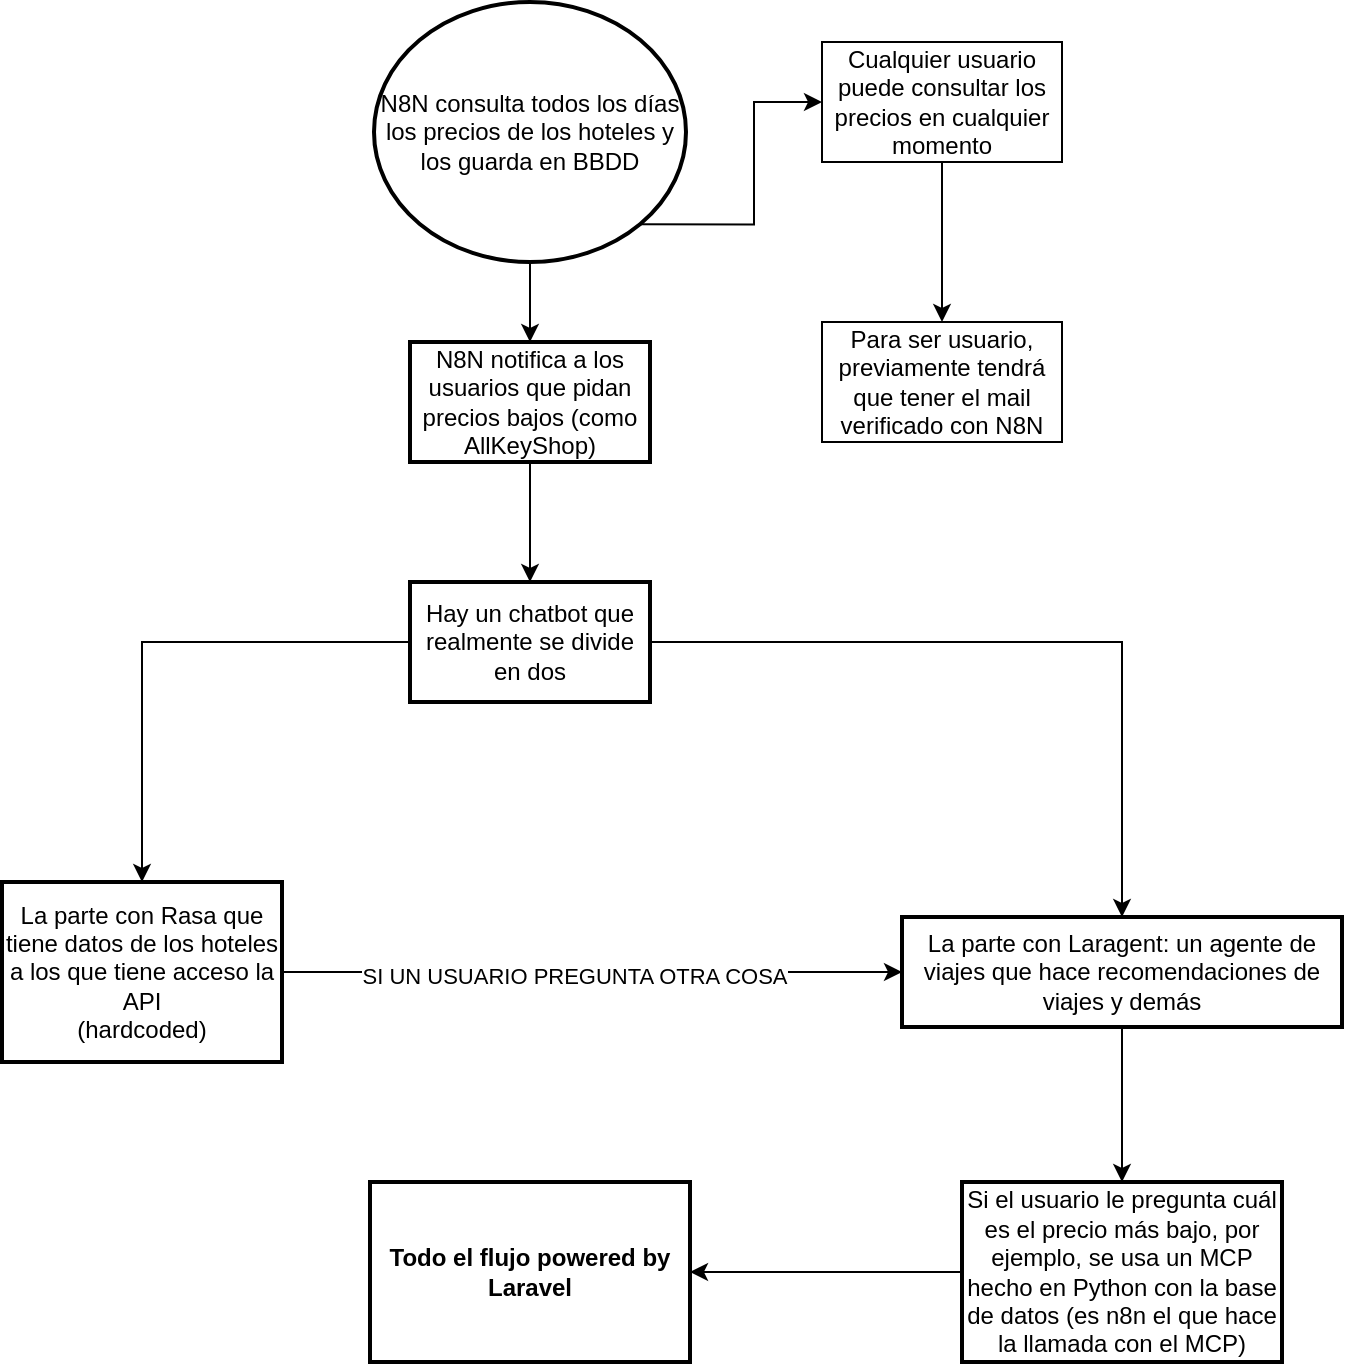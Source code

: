<mxfile version="27.1.5">
  <diagram name="Página-1" id="2Si6IOlOx03iswHGUeGR">
    <mxGraphModel dx="1426" dy="1918" grid="1" gridSize="10" guides="1" tooltips="1" connect="1" arrows="1" fold="1" page="1" pageScale="1" pageWidth="827" pageHeight="1169" math="0" shadow="0">
      <root>
        <mxCell id="0" />
        <mxCell id="1" parent="0" />
        <mxCell id="QlAascM8VkgeOsBPRstS-6" value="" style="edgeStyle=orthogonalEdgeStyle;rounded=0;orthogonalLoop=1;jettySize=auto;html=1;" parent="1" source="QlAascM8VkgeOsBPRstS-4" target="QlAascM8VkgeOsBPRstS-5" edge="1">
          <mxGeometry relative="1" as="geometry" />
        </mxCell>
        <mxCell id="QlAascM8VkgeOsBPRstS-20" style="edgeStyle=orthogonalEdgeStyle;rounded=0;orthogonalLoop=1;jettySize=auto;html=1;exitX=0.855;exitY=0.855;exitDx=0;exitDy=0;exitPerimeter=0;" parent="1" source="QlAascM8VkgeOsBPRstS-4" target="QlAascM8VkgeOsBPRstS-19" edge="1">
          <mxGeometry relative="1" as="geometry" />
        </mxCell>
        <mxCell id="QlAascM8VkgeOsBPRstS-4" value="N8N consulta todos los días los precios de los hoteles y los guarda en BBDD" style="strokeWidth=2;html=1;shape=mxgraph.flowchart.start_2;whiteSpace=wrap;" parent="1" vertex="1">
          <mxGeometry x="336" y="-1160" width="156" height="130" as="geometry" />
        </mxCell>
        <mxCell id="QlAascM8VkgeOsBPRstS-8" value="" style="edgeStyle=orthogonalEdgeStyle;rounded=0;orthogonalLoop=1;jettySize=auto;html=1;" parent="1" source="QlAascM8VkgeOsBPRstS-5" target="QlAascM8VkgeOsBPRstS-7" edge="1">
          <mxGeometry relative="1" as="geometry" />
        </mxCell>
        <mxCell id="QlAascM8VkgeOsBPRstS-5" value="N8N notifica a los usuarios que pidan precios bajos (como AllKeyShop)" style="whiteSpace=wrap;html=1;strokeWidth=2;" parent="1" vertex="1">
          <mxGeometry x="354" y="-990" width="120" height="60" as="geometry" />
        </mxCell>
        <mxCell id="QlAascM8VkgeOsBPRstS-10" value="" style="edgeStyle=orthogonalEdgeStyle;rounded=0;orthogonalLoop=1;jettySize=auto;html=1;" parent="1" source="QlAascM8VkgeOsBPRstS-7" target="QlAascM8VkgeOsBPRstS-9" edge="1">
          <mxGeometry relative="1" as="geometry" />
        </mxCell>
        <mxCell id="QlAascM8VkgeOsBPRstS-12" value="" style="edgeStyle=orthogonalEdgeStyle;rounded=0;orthogonalLoop=1;jettySize=auto;html=1;" parent="1" source="QlAascM8VkgeOsBPRstS-7" target="QlAascM8VkgeOsBPRstS-11" edge="1">
          <mxGeometry relative="1" as="geometry" />
        </mxCell>
        <mxCell id="QlAascM8VkgeOsBPRstS-7" value="Hay un chatbot que realmente se divide en dos" style="whiteSpace=wrap;html=1;strokeWidth=2;" parent="1" vertex="1">
          <mxGeometry x="354" y="-870" width="120" height="60" as="geometry" />
        </mxCell>
        <mxCell id="QlAascM8VkgeOsBPRstS-13" style="edgeStyle=orthogonalEdgeStyle;rounded=0;orthogonalLoop=1;jettySize=auto;html=1;exitX=1;exitY=0.5;exitDx=0;exitDy=0;" parent="1" source="QlAascM8VkgeOsBPRstS-9" target="QlAascM8VkgeOsBPRstS-11" edge="1">
          <mxGeometry relative="1" as="geometry" />
        </mxCell>
        <mxCell id="QlAascM8VkgeOsBPRstS-14" value="SI UN USUARIO PREGUNTA OTRA COSA" style="edgeLabel;html=1;align=center;verticalAlign=middle;resizable=0;points=[];" parent="QlAascM8VkgeOsBPRstS-13" vertex="1" connectable="0">
          <mxGeometry x="-0.058" y="-2" relative="1" as="geometry">
            <mxPoint as="offset" />
          </mxGeometry>
        </mxCell>
        <mxCell id="QlAascM8VkgeOsBPRstS-9" value="La parte con Rasa que tiene datos de los hoteles a los que tiene acceso la API&lt;div&gt;(hardcoded)&lt;/div&gt;" style="whiteSpace=wrap;html=1;strokeWidth=2;" parent="1" vertex="1">
          <mxGeometry x="150" y="-720" width="140" height="90" as="geometry" />
        </mxCell>
        <mxCell id="QlAascM8VkgeOsBPRstS-16" value="" style="edgeStyle=orthogonalEdgeStyle;rounded=0;orthogonalLoop=1;jettySize=auto;html=1;" parent="1" source="QlAascM8VkgeOsBPRstS-11" target="QlAascM8VkgeOsBPRstS-15" edge="1">
          <mxGeometry relative="1" as="geometry" />
        </mxCell>
        <mxCell id="QlAascM8VkgeOsBPRstS-11" value="La parte con Laragent: un agente de viajes que hace recomendaciones de viajes y demás" style="whiteSpace=wrap;html=1;strokeWidth=2;" parent="1" vertex="1">
          <mxGeometry x="600" y="-702.5" width="220" height="55" as="geometry" />
        </mxCell>
        <mxCell id="QlAascM8VkgeOsBPRstS-18" value="" style="edgeStyle=orthogonalEdgeStyle;rounded=0;orthogonalLoop=1;jettySize=auto;html=1;" parent="1" source="QlAascM8VkgeOsBPRstS-15" target="QlAascM8VkgeOsBPRstS-17" edge="1">
          <mxGeometry relative="1" as="geometry" />
        </mxCell>
        <mxCell id="QlAascM8VkgeOsBPRstS-15" value="Si el usuario le pregunta cuál es el precio más bajo, por ejemplo, se usa un MCP hecho en Python con la base de datos (es n8n el que hace la llamada con el MCP)" style="whiteSpace=wrap;html=1;strokeWidth=2;" parent="1" vertex="1">
          <mxGeometry x="630" y="-570" width="160" height="90" as="geometry" />
        </mxCell>
        <mxCell id="QlAascM8VkgeOsBPRstS-17" value="&lt;b&gt;Todo el flujo powered by Laravel&lt;/b&gt;" style="whiteSpace=wrap;html=1;strokeWidth=2;" parent="1" vertex="1">
          <mxGeometry x="334" y="-570" width="160" height="90" as="geometry" />
        </mxCell>
        <mxCell id="3CcB2t9wGRmgZf6Thmqb-2" value="" style="edgeStyle=orthogonalEdgeStyle;rounded=0;orthogonalLoop=1;jettySize=auto;html=1;" parent="1" source="QlAascM8VkgeOsBPRstS-19" target="3CcB2t9wGRmgZf6Thmqb-1" edge="1">
          <mxGeometry relative="1" as="geometry" />
        </mxCell>
        <mxCell id="QlAascM8VkgeOsBPRstS-19" value="Cualquier usuario puede consultar los precios en cualquier momento" style="rounded=0;whiteSpace=wrap;html=1;" parent="1" vertex="1">
          <mxGeometry x="560" y="-1140" width="120" height="60" as="geometry" />
        </mxCell>
        <mxCell id="3CcB2t9wGRmgZf6Thmqb-1" value="Para ser usuario, previamente tendrá que tener el mail verificado con N8N" style="whiteSpace=wrap;html=1;rounded=0;" parent="1" vertex="1">
          <mxGeometry x="560" y="-1000" width="120" height="60" as="geometry" />
        </mxCell>
      </root>
    </mxGraphModel>
  </diagram>
</mxfile>
